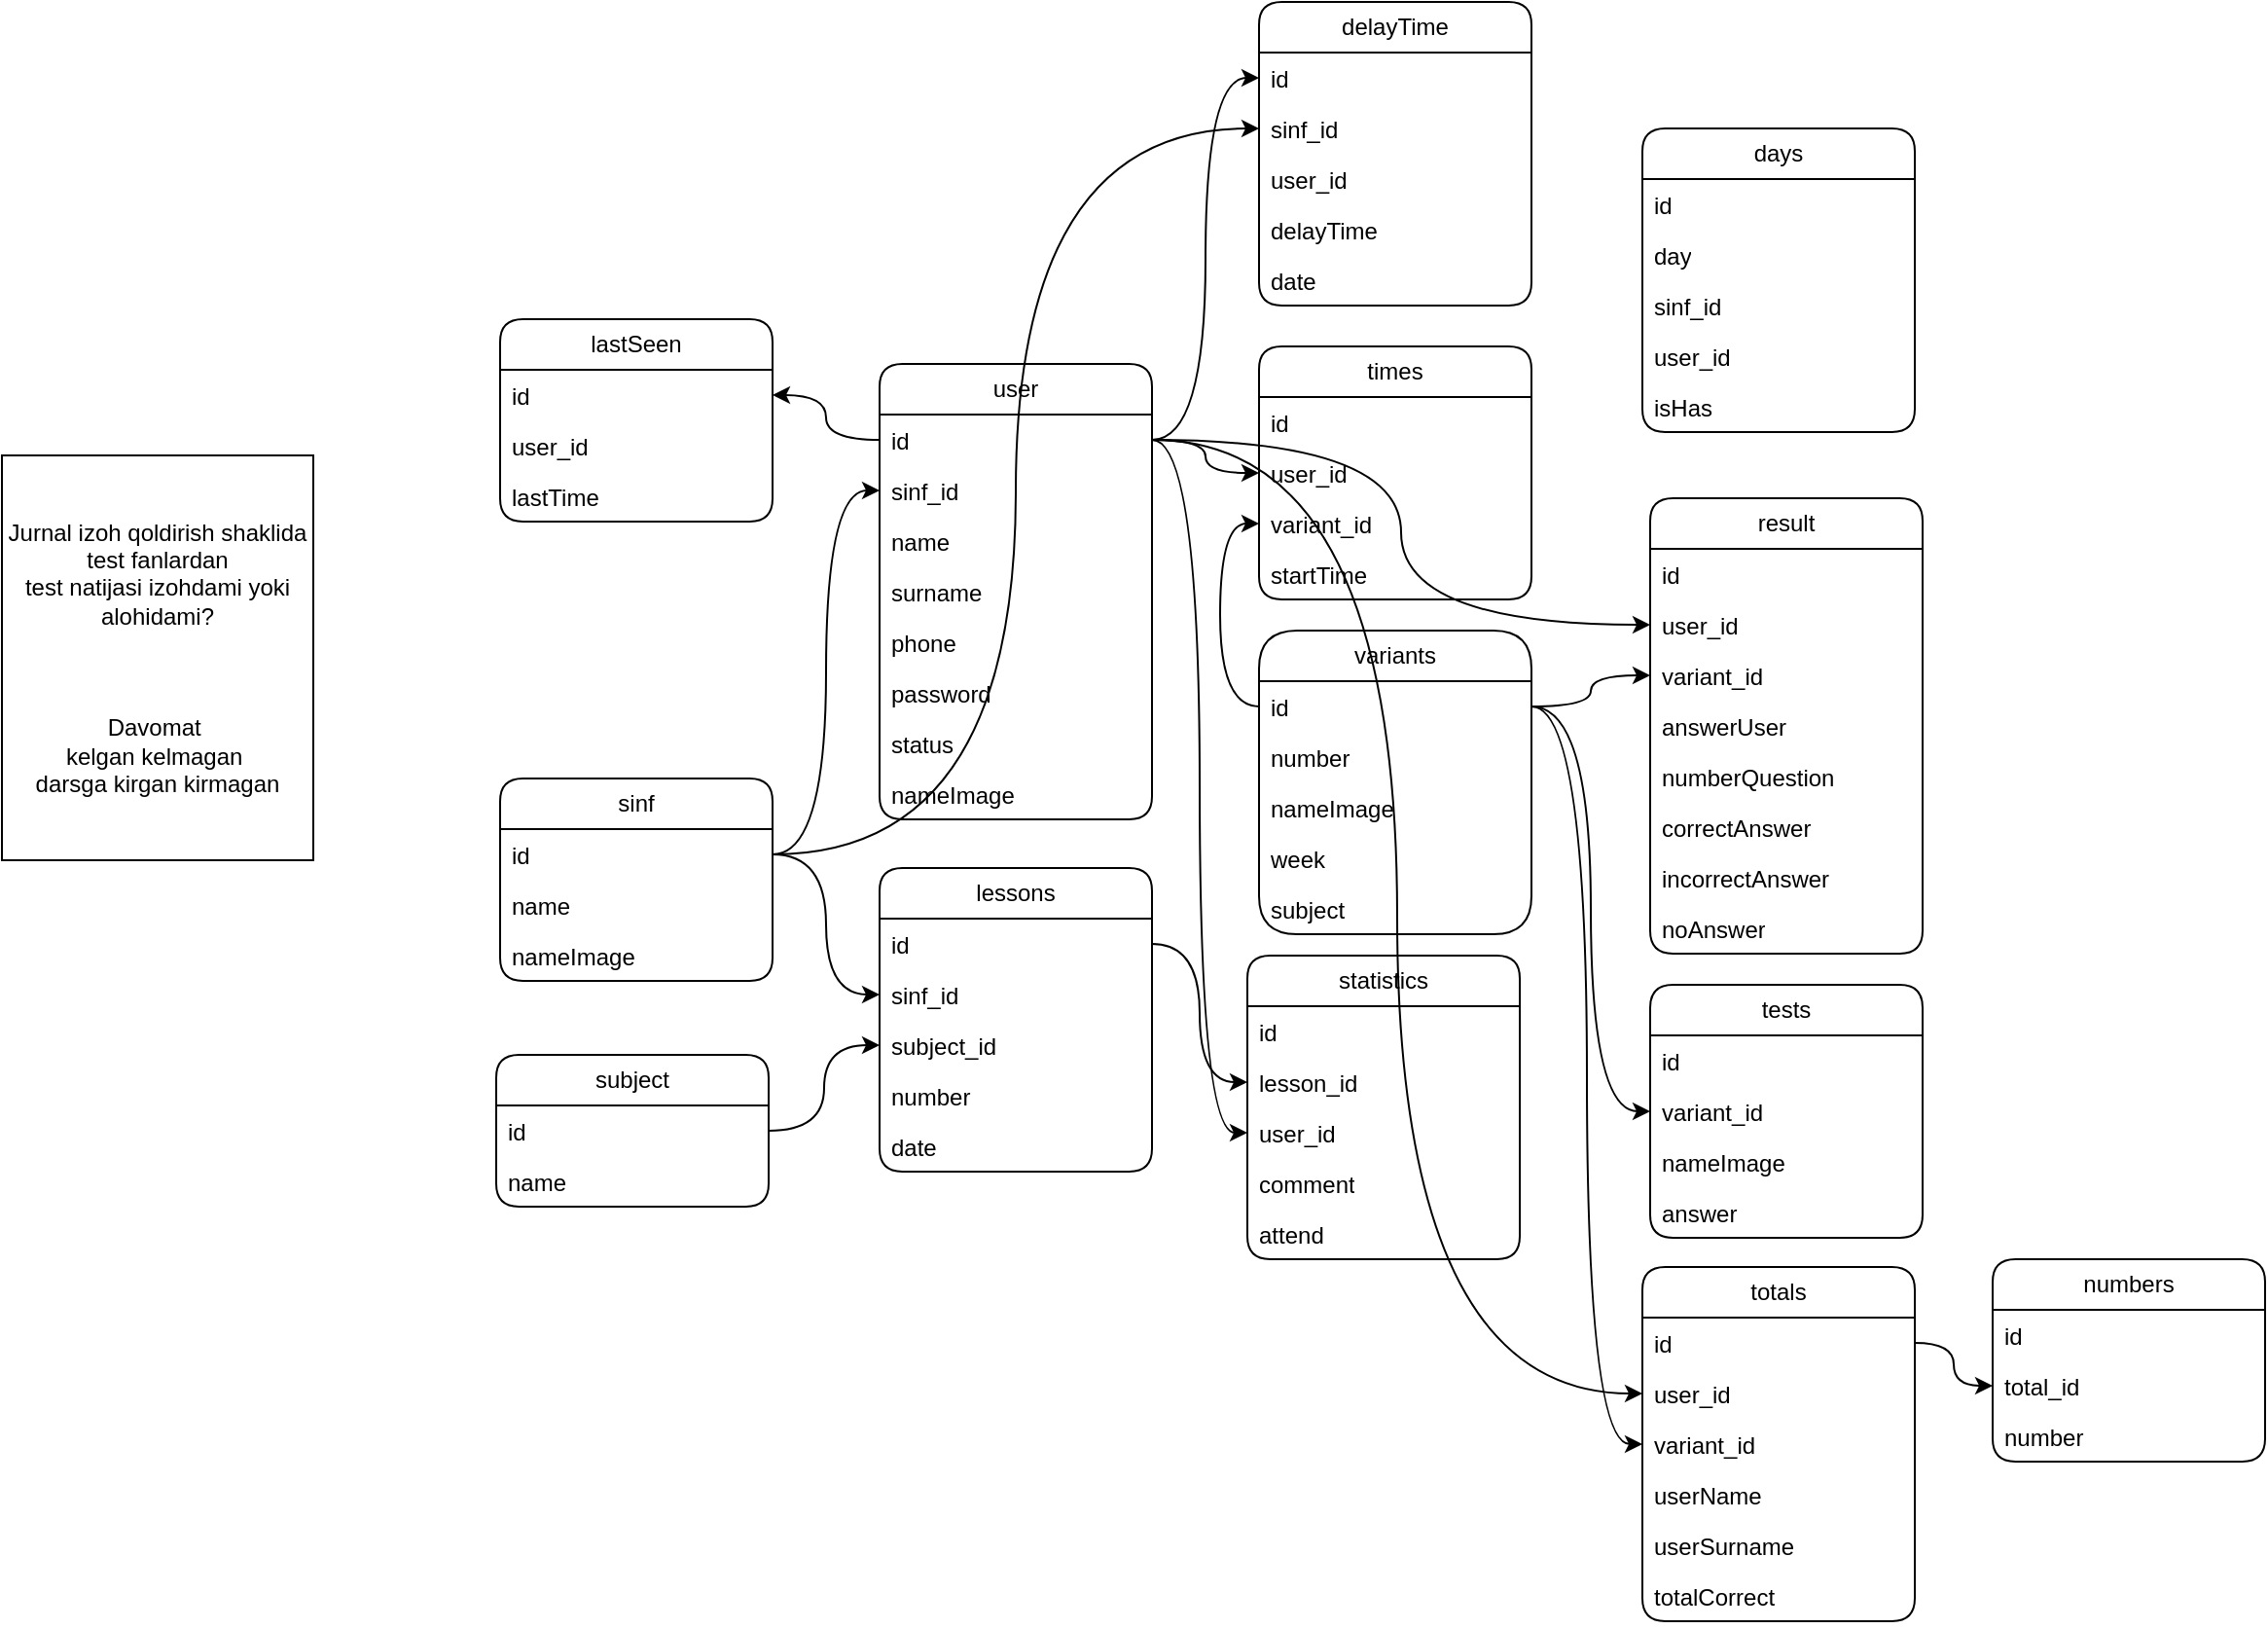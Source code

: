 <mxfile version="22.1.11" type="github">
  <diagram name="Page-1" id="UsAYCT-MOmfcocP8UOKd">
    <mxGraphModel dx="2526" dy="-343" grid="0" gridSize="10" guides="1" tooltips="1" connect="1" arrows="1" fold="1" page="0" pageScale="1" pageWidth="827" pageHeight="1169" math="0" shadow="0">
      <root>
        <mxCell id="0" />
        <mxCell id="1" parent="0" />
        <mxCell id="Yao_jXpXjMWIqEVGHdek-2" value="user" style="swimlane;fontStyle=0;childLayout=stackLayout;horizontal=1;startSize=26;fillColor=none;horizontalStack=0;resizeParent=1;resizeParentMax=0;resizeLast=0;collapsible=1;marginBottom=0;whiteSpace=wrap;html=1;rounded=1;" parent="1" vertex="1">
          <mxGeometry x="-1091" y="1267" width="140" height="234" as="geometry">
            <mxRectangle x="-1091" y="1267" width="58" height="26" as="alternateBounds" />
          </mxGeometry>
        </mxCell>
        <mxCell id="Yao_jXpXjMWIqEVGHdek-3" value="id" style="text;strokeColor=none;fillColor=none;align=left;verticalAlign=top;spacingLeft=4;spacingRight=4;overflow=hidden;rotatable=0;points=[[0,0.5],[1,0.5]];portConstraint=eastwest;whiteSpace=wrap;html=1;" parent="Yao_jXpXjMWIqEVGHdek-2" vertex="1">
          <mxGeometry y="26" width="140" height="26" as="geometry" />
        </mxCell>
        <mxCell id="zLBTp8niFQGNblQEWYJQ-43" value="sinf_id" style="text;strokeColor=none;fillColor=none;align=left;verticalAlign=top;spacingLeft=4;spacingRight=4;overflow=hidden;rotatable=0;points=[[0,0.5],[1,0.5]];portConstraint=eastwest;whiteSpace=wrap;html=1;" parent="Yao_jXpXjMWIqEVGHdek-2" vertex="1">
          <mxGeometry y="52" width="140" height="26" as="geometry" />
        </mxCell>
        <mxCell id="Yao_jXpXjMWIqEVGHdek-5" value="name" style="text;strokeColor=none;fillColor=none;align=left;verticalAlign=top;spacingLeft=4;spacingRight=4;overflow=hidden;rotatable=0;points=[[0,0.5],[1,0.5]];portConstraint=eastwest;whiteSpace=wrap;html=1;" parent="Yao_jXpXjMWIqEVGHdek-2" vertex="1">
          <mxGeometry y="78" width="140" height="26" as="geometry" />
        </mxCell>
        <mxCell id="zLBTp8niFQGNblQEWYJQ-29" value="surname" style="text;strokeColor=none;fillColor=none;align=left;verticalAlign=top;spacingLeft=4;spacingRight=4;overflow=hidden;rotatable=0;points=[[0,0.5],[1,0.5]];portConstraint=eastwest;whiteSpace=wrap;html=1;" parent="Yao_jXpXjMWIqEVGHdek-2" vertex="1">
          <mxGeometry y="104" width="140" height="26" as="geometry" />
        </mxCell>
        <mxCell id="zLBTp8niFQGNblQEWYJQ-31" value="phone" style="text;strokeColor=none;fillColor=none;align=left;verticalAlign=top;spacingLeft=4;spacingRight=4;overflow=hidden;rotatable=0;points=[[0,0.5],[1,0.5]];portConstraint=eastwest;whiteSpace=wrap;html=1;" parent="Yao_jXpXjMWIqEVGHdek-2" vertex="1">
          <mxGeometry y="130" width="140" height="26" as="geometry" />
        </mxCell>
        <mxCell id="NcYQBN2HgEUL6CFSWeay-1" value="password" style="text;strokeColor=none;fillColor=none;align=left;verticalAlign=top;spacingLeft=4;spacingRight=4;overflow=hidden;rotatable=0;points=[[0,0.5],[1,0.5]];portConstraint=eastwest;whiteSpace=wrap;html=1;" parent="Yao_jXpXjMWIqEVGHdek-2" vertex="1">
          <mxGeometry y="156" width="140" height="26" as="geometry" />
        </mxCell>
        <mxCell id="NcYQBN2HgEUL6CFSWeay-2" value="status" style="text;strokeColor=none;fillColor=none;align=left;verticalAlign=top;spacingLeft=4;spacingRight=4;overflow=hidden;rotatable=0;points=[[0,0.5],[1,0.5]];portConstraint=eastwest;whiteSpace=wrap;html=1;" parent="Yao_jXpXjMWIqEVGHdek-2" vertex="1">
          <mxGeometry y="182" width="140" height="26" as="geometry" />
        </mxCell>
        <mxCell id="Ha_1u07gIxHpV-N7kX9X-1" value="nameImage" style="text;strokeColor=none;fillColor=none;align=left;verticalAlign=top;spacingLeft=4;spacingRight=4;overflow=hidden;rotatable=0;points=[[0,0.5],[1,0.5]];portConstraint=eastwest;whiteSpace=wrap;html=1;" parent="Yao_jXpXjMWIqEVGHdek-2" vertex="1">
          <mxGeometry y="208" width="140" height="26" as="geometry" />
        </mxCell>
        <mxCell id="zLBTp8niFQGNblQEWYJQ-1" value="Jurnal izoh qoldirish shaklida&lt;br&gt;test fanlardan&lt;br&gt;test natijasi izohdami yoki alohidami?&lt;br&gt;&lt;br&gt;&lt;br&gt;&lt;br&gt;Davomat&amp;nbsp;&lt;br&gt;kelgan kelmagan&amp;nbsp;&lt;br&gt;darsga kirgan kirmagan" style="rounded=0;whiteSpace=wrap;html=1;" parent="1" vertex="1">
          <mxGeometry x="-1542" y="1314" width="160" height="208" as="geometry" />
        </mxCell>
        <mxCell id="zLBTp8niFQGNblQEWYJQ-2" value="statistics" style="swimlane;fontStyle=0;childLayout=stackLayout;horizontal=1;startSize=26;fillColor=none;horizontalStack=0;resizeParent=1;resizeParentMax=0;resizeLast=0;collapsible=1;marginBottom=0;whiteSpace=wrap;html=1;rounded=1;shadow=0;glass=0;" parent="1" vertex="1">
          <mxGeometry x="-902" y="1571" width="140" height="156" as="geometry" />
        </mxCell>
        <mxCell id="zLBTp8niFQGNblQEWYJQ-3" value="id" style="text;strokeColor=none;fillColor=none;align=left;verticalAlign=top;spacingLeft=4;spacingRight=4;overflow=hidden;rotatable=0;points=[[0,0.5],[1,0.5]];portConstraint=eastwest;whiteSpace=wrap;html=1;" parent="zLBTp8niFQGNblQEWYJQ-2" vertex="1">
          <mxGeometry y="26" width="140" height="26" as="geometry" />
        </mxCell>
        <mxCell id="zLBTp8niFQGNblQEWYJQ-4" value="lesson_id" style="text;strokeColor=none;fillColor=none;align=left;verticalAlign=top;spacingLeft=4;spacingRight=4;overflow=hidden;rotatable=0;points=[[0,0.5],[1,0.5]];portConstraint=eastwest;whiteSpace=wrap;html=1;" parent="zLBTp8niFQGNblQEWYJQ-2" vertex="1">
          <mxGeometry y="52" width="140" height="26" as="geometry" />
        </mxCell>
        <mxCell id="7G6V3m1JOVrGzBEKPZlb-1" value="user_id" style="text;strokeColor=none;fillColor=none;align=left;verticalAlign=top;spacingLeft=4;spacingRight=4;overflow=hidden;rotatable=0;points=[[0,0.5],[1,0.5]];portConstraint=eastwest;whiteSpace=wrap;html=1;" parent="zLBTp8niFQGNblQEWYJQ-2" vertex="1">
          <mxGeometry y="78" width="140" height="26" as="geometry" />
        </mxCell>
        <mxCell id="zLBTp8niFQGNblQEWYJQ-8" value="comment" style="text;strokeColor=none;fillColor=none;align=left;verticalAlign=top;spacingLeft=4;spacingRight=4;overflow=hidden;rotatable=0;points=[[0,0.5],[1,0.5]];portConstraint=eastwest;whiteSpace=wrap;html=1;" parent="zLBTp8niFQGNblQEWYJQ-2" vertex="1">
          <mxGeometry y="104" width="140" height="26" as="geometry" />
        </mxCell>
        <mxCell id="xhSBhZV3yRX9nfZ-LPBs-51" value="attend" style="text;strokeColor=none;fillColor=none;align=left;verticalAlign=top;spacingLeft=4;spacingRight=4;overflow=hidden;rotatable=0;points=[[0,0.5],[1,0.5]];portConstraint=eastwest;whiteSpace=wrap;html=1;" vertex="1" parent="zLBTp8niFQGNblQEWYJQ-2">
          <mxGeometry y="130" width="140" height="26" as="geometry" />
        </mxCell>
        <mxCell id="zLBTp8niFQGNblQEWYJQ-9" value="subject" style="swimlane;fontStyle=0;childLayout=stackLayout;horizontal=1;startSize=26;fillColor=none;horizontalStack=0;resizeParent=1;resizeParentMax=0;resizeLast=0;collapsible=1;marginBottom=0;whiteSpace=wrap;html=1;rounded=1;" parent="1" vertex="1">
          <mxGeometry x="-1288" y="1622" width="140" height="78" as="geometry" />
        </mxCell>
        <mxCell id="zLBTp8niFQGNblQEWYJQ-10" value="id" style="text;strokeColor=none;fillColor=none;align=left;verticalAlign=top;spacingLeft=4;spacingRight=4;overflow=hidden;rotatable=0;points=[[0,0.5],[1,0.5]];portConstraint=eastwest;whiteSpace=wrap;html=1;" parent="zLBTp8niFQGNblQEWYJQ-9" vertex="1">
          <mxGeometry y="26" width="140" height="26" as="geometry" />
        </mxCell>
        <mxCell id="zLBTp8niFQGNblQEWYJQ-11" value="name" style="text;strokeColor=none;fillColor=none;align=left;verticalAlign=top;spacingLeft=4;spacingRight=4;overflow=hidden;rotatable=0;points=[[0,0.5],[1,0.5]];portConstraint=eastwest;whiteSpace=wrap;html=1;" parent="zLBTp8niFQGNblQEWYJQ-9" vertex="1">
          <mxGeometry y="52" width="140" height="26" as="geometry" />
        </mxCell>
        <mxCell id="zLBTp8niFQGNblQEWYJQ-38" value="sinf" style="swimlane;fontStyle=0;childLayout=stackLayout;horizontal=1;startSize=26;fillColor=none;horizontalStack=0;resizeParent=1;resizeParentMax=0;resizeLast=0;collapsible=1;marginBottom=0;whiteSpace=wrap;html=1;rounded=1;" parent="1" vertex="1">
          <mxGeometry x="-1286" y="1480" width="140" height="104" as="geometry" />
        </mxCell>
        <mxCell id="zLBTp8niFQGNblQEWYJQ-39" value="id" style="text;strokeColor=none;fillColor=none;align=left;verticalAlign=top;spacingLeft=4;spacingRight=4;overflow=hidden;rotatable=0;points=[[0,0.5],[1,0.5]];portConstraint=eastwest;whiteSpace=wrap;html=1;" parent="zLBTp8niFQGNblQEWYJQ-38" vertex="1">
          <mxGeometry y="26" width="140" height="26" as="geometry" />
        </mxCell>
        <mxCell id="zLBTp8niFQGNblQEWYJQ-40" value="name" style="text;strokeColor=none;fillColor=none;align=left;verticalAlign=top;spacingLeft=4;spacingRight=4;overflow=hidden;rotatable=0;points=[[0,0.5],[1,0.5]];portConstraint=eastwest;whiteSpace=wrap;html=1;" parent="zLBTp8niFQGNblQEWYJQ-38" vertex="1">
          <mxGeometry y="52" width="140" height="26" as="geometry" />
        </mxCell>
        <mxCell id="HEUm3z9_kDtrnfIacsyk-1" value="nameImage" style="text;strokeColor=none;fillColor=none;align=left;verticalAlign=top;spacingLeft=4;spacingRight=4;overflow=hidden;rotatable=0;points=[[0,0.5],[1,0.5]];portConstraint=eastwest;whiteSpace=wrap;html=1;" parent="zLBTp8niFQGNblQEWYJQ-38" vertex="1">
          <mxGeometry y="78" width="140" height="26" as="geometry" />
        </mxCell>
        <mxCell id="zLBTp8niFQGNblQEWYJQ-44" style="edgeStyle=orthogonalEdgeStyle;rounded=0;orthogonalLoop=1;jettySize=auto;html=1;entryX=0;entryY=0.5;entryDx=0;entryDy=0;curved=1;" parent="1" source="zLBTp8niFQGNblQEWYJQ-39" target="zLBTp8niFQGNblQEWYJQ-43" edge="1">
          <mxGeometry relative="1" as="geometry" />
        </mxCell>
        <mxCell id="7G6V3m1JOVrGzBEKPZlb-3" style="edgeStyle=orthogonalEdgeStyle;rounded=0;orthogonalLoop=1;jettySize=auto;html=1;entryX=0;entryY=0.5;entryDx=0;entryDy=0;curved=1;" parent="1" source="zLBTp8niFQGNblQEWYJQ-10" target="7G6V3m1JOVrGzBEKPZlb-10" edge="1">
          <mxGeometry relative="1" as="geometry" />
        </mxCell>
        <mxCell id="7G6V3m1JOVrGzBEKPZlb-4" style="edgeStyle=orthogonalEdgeStyle;rounded=0;orthogonalLoop=1;jettySize=auto;html=1;entryX=0;entryY=0.5;entryDx=0;entryDy=0;curved=1;" parent="1" source="Yao_jXpXjMWIqEVGHdek-3" target="7G6V3m1JOVrGzBEKPZlb-1" edge="1">
          <mxGeometry relative="1" as="geometry" />
        </mxCell>
        <mxCell id="7G6V3m1JOVrGzBEKPZlb-6" style="edgeStyle=orthogonalEdgeStyle;rounded=0;orthogonalLoop=1;jettySize=auto;html=1;entryX=0;entryY=0.5;entryDx=0;entryDy=0;curved=1;" parent="1" source="zLBTp8niFQGNblQEWYJQ-39" target="7G6V3m1JOVrGzBEKPZlb-9" edge="1">
          <mxGeometry relative="1" as="geometry" />
        </mxCell>
        <mxCell id="7G6V3m1JOVrGzBEKPZlb-7" value="lessons" style="swimlane;fontStyle=0;childLayout=stackLayout;horizontal=1;startSize=26;fillColor=none;horizontalStack=0;resizeParent=1;resizeParentMax=0;resizeLast=0;collapsible=1;marginBottom=0;whiteSpace=wrap;html=1;rounded=1;" parent="1" vertex="1">
          <mxGeometry x="-1091" y="1526" width="140" height="156" as="geometry" />
        </mxCell>
        <mxCell id="7G6V3m1JOVrGzBEKPZlb-8" value="id" style="text;strokeColor=none;fillColor=none;align=left;verticalAlign=top;spacingLeft=4;spacingRight=4;overflow=hidden;rotatable=0;points=[[0,0.5],[1,0.5]];portConstraint=eastwest;whiteSpace=wrap;html=1;" parent="7G6V3m1JOVrGzBEKPZlb-7" vertex="1">
          <mxGeometry y="26" width="140" height="26" as="geometry" />
        </mxCell>
        <mxCell id="7G6V3m1JOVrGzBEKPZlb-9" value="sinf_id" style="text;strokeColor=none;fillColor=none;align=left;verticalAlign=top;spacingLeft=4;spacingRight=4;overflow=hidden;rotatable=0;points=[[0,0.5],[1,0.5]];portConstraint=eastwest;whiteSpace=wrap;html=1;" parent="7G6V3m1JOVrGzBEKPZlb-7" vertex="1">
          <mxGeometry y="52" width="140" height="26" as="geometry" />
        </mxCell>
        <mxCell id="7G6V3m1JOVrGzBEKPZlb-10" value="subject_id" style="text;strokeColor=none;fillColor=none;align=left;verticalAlign=top;spacingLeft=4;spacingRight=4;overflow=hidden;rotatable=0;points=[[0,0.5],[1,0.5]];portConstraint=eastwest;whiteSpace=wrap;html=1;" parent="7G6V3m1JOVrGzBEKPZlb-7" vertex="1">
          <mxGeometry y="78" width="140" height="26" as="geometry" />
        </mxCell>
        <mxCell id="7G6V3m1JOVrGzBEKPZlb-11" value="number" style="text;strokeColor=none;fillColor=none;align=left;verticalAlign=top;spacingLeft=4;spacingRight=4;overflow=hidden;rotatable=0;points=[[0,0.5],[1,0.5]];portConstraint=eastwest;whiteSpace=wrap;html=1;" parent="7G6V3m1JOVrGzBEKPZlb-7" vertex="1">
          <mxGeometry y="104" width="140" height="26" as="geometry" />
        </mxCell>
        <mxCell id="7G6V3m1JOVrGzBEKPZlb-14" value="date" style="text;strokeColor=none;fillColor=none;align=left;verticalAlign=top;spacingLeft=4;spacingRight=4;overflow=hidden;rotatable=0;points=[[0,0.5],[1,0.5]];portConstraint=eastwest;whiteSpace=wrap;html=1;" parent="7G6V3m1JOVrGzBEKPZlb-7" vertex="1">
          <mxGeometry y="130" width="140" height="26" as="geometry" />
        </mxCell>
        <mxCell id="7G6V3m1JOVrGzBEKPZlb-13" style="edgeStyle=orthogonalEdgeStyle;rounded=0;orthogonalLoop=1;jettySize=auto;html=1;entryX=0;entryY=0.5;entryDx=0;entryDy=0;curved=1;" parent="1" source="7G6V3m1JOVrGzBEKPZlb-8" target="zLBTp8niFQGNblQEWYJQ-4" edge="1">
          <mxGeometry relative="1" as="geometry" />
        </mxCell>
        <mxCell id="YhNRrKK9jWXu0njtL1mA-1" value="delayTime" style="swimlane;fontStyle=0;childLayout=stackLayout;horizontal=1;startSize=26;fillColor=none;horizontalStack=0;resizeParent=1;resizeParentMax=0;resizeLast=0;collapsible=1;marginBottom=0;whiteSpace=wrap;html=1;rounded=1;" parent="1" vertex="1">
          <mxGeometry x="-896" y="1081" width="140" height="156" as="geometry" />
        </mxCell>
        <mxCell id="YhNRrKK9jWXu0njtL1mA-2" value="id" style="text;strokeColor=none;fillColor=none;align=left;verticalAlign=top;spacingLeft=4;spacingRight=4;overflow=hidden;rotatable=0;points=[[0,0.5],[1,0.5]];portConstraint=eastwest;whiteSpace=wrap;html=1;" parent="YhNRrKK9jWXu0njtL1mA-1" vertex="1">
          <mxGeometry y="26" width="140" height="26" as="geometry" />
        </mxCell>
        <mxCell id="YhNRrKK9jWXu0njtL1mA-10" value="sinf_id" style="text;strokeColor=none;fillColor=none;align=left;verticalAlign=top;spacingLeft=4;spacingRight=4;overflow=hidden;rotatable=0;points=[[0,0.5],[1,0.5]];portConstraint=eastwest;whiteSpace=wrap;html=1;" parent="YhNRrKK9jWXu0njtL1mA-1" vertex="1">
          <mxGeometry y="52" width="140" height="26" as="geometry" />
        </mxCell>
        <mxCell id="YhNRrKK9jWXu0njtL1mA-7" value="user_id" style="text;strokeColor=none;fillColor=none;align=left;verticalAlign=top;spacingLeft=4;spacingRight=4;overflow=hidden;rotatable=0;points=[[0,0.5],[1,0.5]];portConstraint=eastwest;whiteSpace=wrap;html=1;" parent="YhNRrKK9jWXu0njtL1mA-1" vertex="1">
          <mxGeometry y="78" width="140" height="26" as="geometry" />
        </mxCell>
        <mxCell id="YhNRrKK9jWXu0njtL1mA-4" value="delayTime" style="text;strokeColor=none;fillColor=none;align=left;verticalAlign=top;spacingLeft=4;spacingRight=4;overflow=hidden;rotatable=0;points=[[0,0.5],[1,0.5]];portConstraint=eastwest;whiteSpace=wrap;html=1;" parent="YhNRrKK9jWXu0njtL1mA-1" vertex="1">
          <mxGeometry y="104" width="140" height="26" as="geometry" />
        </mxCell>
        <mxCell id="YhNRrKK9jWXu0njtL1mA-14" value="date" style="text;strokeColor=none;fillColor=none;align=left;verticalAlign=top;spacingLeft=4;spacingRight=4;overflow=hidden;rotatable=0;points=[[0,0.5],[1,0.5]];portConstraint=eastwest;whiteSpace=wrap;html=1;" parent="YhNRrKK9jWXu0njtL1mA-1" vertex="1">
          <mxGeometry y="130" width="140" height="26" as="geometry" />
        </mxCell>
        <mxCell id="YhNRrKK9jWXu0njtL1mA-8" style="edgeStyle=orthogonalEdgeStyle;rounded=0;orthogonalLoop=1;jettySize=auto;html=1;entryX=0;entryY=0.5;entryDx=0;entryDy=0;curved=1;" parent="1" source="Yao_jXpXjMWIqEVGHdek-3" target="YhNRrKK9jWXu0njtL1mA-2" edge="1">
          <mxGeometry relative="1" as="geometry" />
        </mxCell>
        <mxCell id="YhNRrKK9jWXu0njtL1mA-11" style="edgeStyle=orthogonalEdgeStyle;rounded=0;orthogonalLoop=1;jettySize=auto;html=1;entryX=0;entryY=0.5;entryDx=0;entryDy=0;curved=1;" parent="1" source="zLBTp8niFQGNblQEWYJQ-39" target="YhNRrKK9jWXu0njtL1mA-10" edge="1">
          <mxGeometry relative="1" as="geometry">
            <mxPoint x="-888" y="1329" as="targetPoint" />
          </mxGeometry>
        </mxCell>
        <mxCell id="r3lr5OBDEuiH7Eb5zWg7-1" value="days" style="swimlane;fontStyle=0;childLayout=stackLayout;horizontal=1;startSize=26;fillColor=none;horizontalStack=0;resizeParent=1;resizeParentMax=0;resizeLast=0;collapsible=1;marginBottom=0;whiteSpace=wrap;html=1;rounded=1;shadow=0;glass=0;" parent="1" vertex="1">
          <mxGeometry x="-699" y="1146" width="140" height="156" as="geometry" />
        </mxCell>
        <mxCell id="r3lr5OBDEuiH7Eb5zWg7-2" value="id" style="text;strokeColor=none;fillColor=none;align=left;verticalAlign=top;spacingLeft=4;spacingRight=4;overflow=hidden;rotatable=0;points=[[0,0.5],[1,0.5]];portConstraint=eastwest;whiteSpace=wrap;html=1;" parent="r3lr5OBDEuiH7Eb5zWg7-1" vertex="1">
          <mxGeometry y="26" width="140" height="26" as="geometry" />
        </mxCell>
        <mxCell id="r3lr5OBDEuiH7Eb5zWg7-3" value="day" style="text;strokeColor=none;fillColor=none;align=left;verticalAlign=top;spacingLeft=4;spacingRight=4;overflow=hidden;rotatable=0;points=[[0,0.5],[1,0.5]];portConstraint=eastwest;whiteSpace=wrap;html=1;" parent="r3lr5OBDEuiH7Eb5zWg7-1" vertex="1">
          <mxGeometry y="52" width="140" height="26" as="geometry" />
        </mxCell>
        <mxCell id="r3lr5OBDEuiH7Eb5zWg7-6" value="sinf_id" style="text;strokeColor=none;fillColor=none;align=left;verticalAlign=top;spacingLeft=4;spacingRight=4;overflow=hidden;rotatable=0;points=[[0,0.5],[1,0.5]];portConstraint=eastwest;whiteSpace=wrap;html=1;" parent="r3lr5OBDEuiH7Eb5zWg7-1" vertex="1">
          <mxGeometry y="78" width="140" height="26" as="geometry" />
        </mxCell>
        <mxCell id="r3lr5OBDEuiH7Eb5zWg7-7" value="user_id" style="text;strokeColor=none;fillColor=none;align=left;verticalAlign=top;spacingLeft=4;spacingRight=4;overflow=hidden;rotatable=0;points=[[0,0.5],[1,0.5]];portConstraint=eastwest;whiteSpace=wrap;html=1;" parent="r3lr5OBDEuiH7Eb5zWg7-1" vertex="1">
          <mxGeometry y="104" width="140" height="26" as="geometry" />
        </mxCell>
        <mxCell id="r3lr5OBDEuiH7Eb5zWg7-5" value="isHas" style="text;strokeColor=none;fillColor=none;align=left;verticalAlign=top;spacingLeft=4;spacingRight=4;overflow=hidden;rotatable=0;points=[[0,0.5],[1,0.5]];portConstraint=eastwest;whiteSpace=wrap;html=1;" parent="r3lr5OBDEuiH7Eb5zWg7-1" vertex="1">
          <mxGeometry y="130" width="140" height="26" as="geometry" />
        </mxCell>
        <mxCell id="Z_8VA7ogOeuPnYbkI5JP-1" value="lastSeen" style="swimlane;fontStyle=0;childLayout=stackLayout;horizontal=1;startSize=26;fillColor=none;horizontalStack=0;resizeParent=1;resizeParentMax=0;resizeLast=0;collapsible=1;marginBottom=0;whiteSpace=wrap;html=1;rounded=1;" parent="1" vertex="1">
          <mxGeometry x="-1286" y="1244" width="140" height="104" as="geometry" />
        </mxCell>
        <mxCell id="Z_8VA7ogOeuPnYbkI5JP-2" value="id" style="text;strokeColor=none;fillColor=none;align=left;verticalAlign=top;spacingLeft=4;spacingRight=4;overflow=hidden;rotatable=0;points=[[0,0.5],[1,0.5]];portConstraint=eastwest;whiteSpace=wrap;html=1;" parent="Z_8VA7ogOeuPnYbkI5JP-1" vertex="1">
          <mxGeometry y="26" width="140" height="26" as="geometry" />
        </mxCell>
        <mxCell id="Z_8VA7ogOeuPnYbkI5JP-3" value="user_id" style="text;strokeColor=none;fillColor=none;align=left;verticalAlign=top;spacingLeft=4;spacingRight=4;overflow=hidden;rotatable=0;points=[[0,0.5],[1,0.5]];portConstraint=eastwest;whiteSpace=wrap;html=1;" parent="Z_8VA7ogOeuPnYbkI5JP-1" vertex="1">
          <mxGeometry y="52" width="140" height="26" as="geometry" />
        </mxCell>
        <mxCell id="Z_8VA7ogOeuPnYbkI5JP-4" value="lastTime" style="text;strokeColor=none;fillColor=none;align=left;verticalAlign=top;spacingLeft=4;spacingRight=4;overflow=hidden;rotatable=0;points=[[0,0.5],[1,0.5]];portConstraint=eastwest;whiteSpace=wrap;html=1;" parent="Z_8VA7ogOeuPnYbkI5JP-1" vertex="1">
          <mxGeometry y="78" width="140" height="26" as="geometry" />
        </mxCell>
        <mxCell id="Z_8VA7ogOeuPnYbkI5JP-5" style="edgeStyle=orthogonalEdgeStyle;rounded=0;orthogonalLoop=1;jettySize=auto;html=1;entryX=1;entryY=0.5;entryDx=0;entryDy=0;curved=1;" parent="1" source="Yao_jXpXjMWIqEVGHdek-3" target="Z_8VA7ogOeuPnYbkI5JP-2" edge="1">
          <mxGeometry relative="1" as="geometry" />
        </mxCell>
        <mxCell id="xhSBhZV3yRX9nfZ-LPBs-1" value="variants" style="swimlane;fontStyle=0;childLayout=stackLayout;horizontal=1;startSize=26;fillColor=none;horizontalStack=0;resizeParent=1;resizeParentMax=0;resizeLast=0;collapsible=1;marginBottom=0;whiteSpace=wrap;html=1;rounded=1;shadow=0;glass=0;arcSize=25;" vertex="1" parent="1">
          <mxGeometry x="-896" y="1404" width="140" height="156" as="geometry">
            <mxRectangle x="-896" y="1404" width="77" height="26" as="alternateBounds" />
          </mxGeometry>
        </mxCell>
        <mxCell id="xhSBhZV3yRX9nfZ-LPBs-2" value="id" style="text;strokeColor=none;fillColor=none;align=left;verticalAlign=top;spacingLeft=4;spacingRight=4;overflow=hidden;rotatable=0;points=[[0,0.5],[1,0.5]];portConstraint=eastwest;whiteSpace=wrap;html=1;" vertex="1" parent="xhSBhZV3yRX9nfZ-LPBs-1">
          <mxGeometry y="26" width="140" height="26" as="geometry" />
        </mxCell>
        <mxCell id="xhSBhZV3yRX9nfZ-LPBs-3" value="number" style="text;strokeColor=none;fillColor=none;align=left;verticalAlign=top;spacingLeft=4;spacingRight=4;overflow=hidden;rotatable=0;points=[[0,0.5],[1,0.5]];portConstraint=eastwest;whiteSpace=wrap;html=1;" vertex="1" parent="xhSBhZV3yRX9nfZ-LPBs-1">
          <mxGeometry y="52" width="140" height="26" as="geometry" />
        </mxCell>
        <mxCell id="xhSBhZV3yRX9nfZ-LPBs-4" value="nameImage" style="text;strokeColor=none;fillColor=none;align=left;verticalAlign=top;spacingLeft=4;spacingRight=4;overflow=hidden;rotatable=0;points=[[0,0.5],[1,0.5]];portConstraint=eastwest;whiteSpace=wrap;html=1;" vertex="1" parent="xhSBhZV3yRX9nfZ-LPBs-1">
          <mxGeometry y="78" width="140" height="26" as="geometry" />
        </mxCell>
        <mxCell id="xhSBhZV3yRX9nfZ-LPBs-52" value="week" style="text;strokeColor=none;fillColor=none;align=left;verticalAlign=top;spacingLeft=4;spacingRight=4;overflow=hidden;rotatable=0;points=[[0,0.5],[1,0.5]];portConstraint=eastwest;whiteSpace=wrap;html=1;" vertex="1" parent="xhSBhZV3yRX9nfZ-LPBs-1">
          <mxGeometry y="104" width="140" height="26" as="geometry" />
        </mxCell>
        <mxCell id="xhSBhZV3yRX9nfZ-LPBs-53" value="subject" style="text;strokeColor=none;fillColor=none;align=left;verticalAlign=top;spacingLeft=4;spacingRight=4;overflow=hidden;rotatable=0;points=[[0,0.5],[1,0.5]];portConstraint=eastwest;whiteSpace=wrap;html=1;" vertex="1" parent="xhSBhZV3yRX9nfZ-LPBs-1">
          <mxGeometry y="130" width="140" height="26" as="geometry" />
        </mxCell>
        <mxCell id="xhSBhZV3yRX9nfZ-LPBs-7" value="times" style="swimlane;fontStyle=0;childLayout=stackLayout;horizontal=1;startSize=26;fillColor=none;horizontalStack=0;resizeParent=1;resizeParentMax=0;resizeLast=0;collapsible=1;marginBottom=0;whiteSpace=wrap;html=1;rounded=1;shadow=0;glass=0;" vertex="1" parent="1">
          <mxGeometry x="-896" y="1258" width="140" height="130" as="geometry" />
        </mxCell>
        <mxCell id="xhSBhZV3yRX9nfZ-LPBs-8" value="id" style="text;strokeColor=none;fillColor=none;align=left;verticalAlign=top;spacingLeft=4;spacingRight=4;overflow=hidden;rotatable=0;points=[[0,0.5],[1,0.5]];portConstraint=eastwest;whiteSpace=wrap;html=1;" vertex="1" parent="xhSBhZV3yRX9nfZ-LPBs-7">
          <mxGeometry y="26" width="140" height="26" as="geometry" />
        </mxCell>
        <mxCell id="xhSBhZV3yRX9nfZ-LPBs-9" value="user_id" style="text;strokeColor=none;fillColor=none;align=left;verticalAlign=top;spacingLeft=4;spacingRight=4;overflow=hidden;rotatable=0;points=[[0,0.5],[1,0.5]];portConstraint=eastwest;whiteSpace=wrap;html=1;" vertex="1" parent="xhSBhZV3yRX9nfZ-LPBs-7">
          <mxGeometry y="52" width="140" height="26" as="geometry" />
        </mxCell>
        <mxCell id="xhSBhZV3yRX9nfZ-LPBs-10" value="variant_id" style="text;strokeColor=none;fillColor=none;align=left;verticalAlign=top;spacingLeft=4;spacingRight=4;overflow=hidden;rotatable=0;points=[[0,0.5],[1,0.5]];portConstraint=eastwest;whiteSpace=wrap;html=1;" vertex="1" parent="xhSBhZV3yRX9nfZ-LPBs-7">
          <mxGeometry y="78" width="140" height="26" as="geometry" />
        </mxCell>
        <mxCell id="xhSBhZV3yRX9nfZ-LPBs-11" value="startTime&amp;nbsp;" style="text;strokeColor=none;fillColor=none;align=left;verticalAlign=top;spacingLeft=4;spacingRight=4;overflow=hidden;rotatable=0;points=[[0,0.5],[1,0.5]];portConstraint=eastwest;whiteSpace=wrap;html=1;" vertex="1" parent="xhSBhZV3yRX9nfZ-LPBs-7">
          <mxGeometry y="104" width="140" height="26" as="geometry" />
        </mxCell>
        <mxCell id="xhSBhZV3yRX9nfZ-LPBs-12" style="edgeStyle=orthogonalEdgeStyle;rounded=0;orthogonalLoop=1;jettySize=auto;html=1;curved=1;entryX=0;entryY=0.5;entryDx=0;entryDy=0;" edge="1" parent="1" source="Yao_jXpXjMWIqEVGHdek-3" target="xhSBhZV3yRX9nfZ-LPBs-9">
          <mxGeometry relative="1" as="geometry" />
        </mxCell>
        <mxCell id="xhSBhZV3yRX9nfZ-LPBs-16" style="edgeStyle=orthogonalEdgeStyle;rounded=0;orthogonalLoop=1;jettySize=auto;html=1;entryX=0;entryY=0.5;entryDx=0;entryDy=0;curved=1;" edge="1" parent="1" source="xhSBhZV3yRX9nfZ-LPBs-2" target="xhSBhZV3yRX9nfZ-LPBs-10">
          <mxGeometry relative="1" as="geometry" />
        </mxCell>
        <mxCell id="xhSBhZV3yRX9nfZ-LPBs-18" value="result" style="swimlane;fontStyle=0;childLayout=stackLayout;horizontal=1;startSize=26;fillColor=none;horizontalStack=0;resizeParent=1;resizeParentMax=0;resizeLast=0;collapsible=1;marginBottom=0;whiteSpace=wrap;html=1;rounded=1;shadow=0;glass=0;" vertex="1" parent="1">
          <mxGeometry x="-695" y="1336" width="140" height="234" as="geometry" />
        </mxCell>
        <mxCell id="xhSBhZV3yRX9nfZ-LPBs-19" value="id" style="text;strokeColor=none;fillColor=none;align=left;verticalAlign=top;spacingLeft=4;spacingRight=4;overflow=hidden;rotatable=0;points=[[0,0.5],[1,0.5]];portConstraint=eastwest;whiteSpace=wrap;html=1;" vertex="1" parent="xhSBhZV3yRX9nfZ-LPBs-18">
          <mxGeometry y="26" width="140" height="26" as="geometry" />
        </mxCell>
        <mxCell id="xhSBhZV3yRX9nfZ-LPBs-22" value="user_id" style="text;strokeColor=none;fillColor=none;align=left;verticalAlign=top;spacingLeft=4;spacingRight=4;overflow=hidden;rotatable=0;points=[[0,0.5],[1,0.5]];portConstraint=eastwest;whiteSpace=wrap;html=1;" vertex="1" parent="xhSBhZV3yRX9nfZ-LPBs-18">
          <mxGeometry y="52" width="140" height="26" as="geometry" />
        </mxCell>
        <mxCell id="xhSBhZV3yRX9nfZ-LPBs-20" value="variant_id" style="text;strokeColor=none;fillColor=none;align=left;verticalAlign=top;spacingLeft=4;spacingRight=4;overflow=hidden;rotatable=0;points=[[0,0.5],[1,0.5]];portConstraint=eastwest;whiteSpace=wrap;html=1;" vertex="1" parent="xhSBhZV3yRX9nfZ-LPBs-18">
          <mxGeometry y="78" width="140" height="26" as="geometry" />
        </mxCell>
        <mxCell id="xhSBhZV3yRX9nfZ-LPBs-21" value="answerUser" style="text;strokeColor=none;fillColor=none;align=left;verticalAlign=top;spacingLeft=4;spacingRight=4;overflow=hidden;rotatable=0;points=[[0,0.5],[1,0.5]];portConstraint=eastwest;whiteSpace=wrap;html=1;" vertex="1" parent="xhSBhZV3yRX9nfZ-LPBs-18">
          <mxGeometry y="104" width="140" height="26" as="geometry" />
        </mxCell>
        <mxCell id="xhSBhZV3yRX9nfZ-LPBs-23" value="numberQuestion" style="text;strokeColor=none;fillColor=none;align=left;verticalAlign=top;spacingLeft=4;spacingRight=4;overflow=hidden;rotatable=0;points=[[0,0.5],[1,0.5]];portConstraint=eastwest;whiteSpace=wrap;html=1;" vertex="1" parent="xhSBhZV3yRX9nfZ-LPBs-18">
          <mxGeometry y="130" width="140" height="26" as="geometry" />
        </mxCell>
        <mxCell id="xhSBhZV3yRX9nfZ-LPBs-24" value="correctAnswer" style="text;strokeColor=none;fillColor=none;align=left;verticalAlign=top;spacingLeft=4;spacingRight=4;overflow=hidden;rotatable=0;points=[[0,0.5],[1,0.5]];portConstraint=eastwest;whiteSpace=wrap;html=1;" vertex="1" parent="xhSBhZV3yRX9nfZ-LPBs-18">
          <mxGeometry y="156" width="140" height="26" as="geometry" />
        </mxCell>
        <mxCell id="xhSBhZV3yRX9nfZ-LPBs-26" value="incorrectAnswer" style="text;strokeColor=none;fillColor=none;align=left;verticalAlign=top;spacingLeft=4;spacingRight=4;overflow=hidden;rotatable=0;points=[[0,0.5],[1,0.5]];portConstraint=eastwest;whiteSpace=wrap;html=1;" vertex="1" parent="xhSBhZV3yRX9nfZ-LPBs-18">
          <mxGeometry y="182" width="140" height="26" as="geometry" />
        </mxCell>
        <mxCell id="xhSBhZV3yRX9nfZ-LPBs-25" value="noAnswer" style="text;strokeColor=none;fillColor=none;align=left;verticalAlign=top;spacingLeft=4;spacingRight=4;overflow=hidden;rotatable=0;points=[[0,0.5],[1,0.5]];portConstraint=eastwest;whiteSpace=wrap;html=1;" vertex="1" parent="xhSBhZV3yRX9nfZ-LPBs-18">
          <mxGeometry y="208" width="140" height="26" as="geometry" />
        </mxCell>
        <mxCell id="xhSBhZV3yRX9nfZ-LPBs-27" style="edgeStyle=orthogonalEdgeStyle;rounded=0;orthogonalLoop=1;jettySize=auto;html=1;entryX=0;entryY=0.5;entryDx=0;entryDy=0;curved=1;" edge="1" parent="1" source="Yao_jXpXjMWIqEVGHdek-3" target="xhSBhZV3yRX9nfZ-LPBs-22">
          <mxGeometry relative="1" as="geometry" />
        </mxCell>
        <mxCell id="xhSBhZV3yRX9nfZ-LPBs-28" style="edgeStyle=orthogonalEdgeStyle;rounded=0;orthogonalLoop=1;jettySize=auto;html=1;entryX=0;entryY=0.5;entryDx=0;entryDy=0;curved=1;" edge="1" parent="1" source="xhSBhZV3yRX9nfZ-LPBs-2" target="xhSBhZV3yRX9nfZ-LPBs-20">
          <mxGeometry relative="1" as="geometry" />
        </mxCell>
        <mxCell id="xhSBhZV3yRX9nfZ-LPBs-29" value="tests" style="swimlane;fontStyle=0;childLayout=stackLayout;horizontal=1;startSize=26;fillColor=none;horizontalStack=0;resizeParent=1;resizeParentMax=0;resizeLast=0;collapsible=1;marginBottom=0;whiteSpace=wrap;html=1;rounded=1;shadow=0;glass=0;" vertex="1" parent="1">
          <mxGeometry x="-695" y="1586" width="140" height="130" as="geometry" />
        </mxCell>
        <mxCell id="xhSBhZV3yRX9nfZ-LPBs-30" value="id" style="text;strokeColor=none;fillColor=none;align=left;verticalAlign=top;spacingLeft=4;spacingRight=4;overflow=hidden;rotatable=0;points=[[0,0.5],[1,0.5]];portConstraint=eastwest;whiteSpace=wrap;html=1;" vertex="1" parent="xhSBhZV3yRX9nfZ-LPBs-29">
          <mxGeometry y="26" width="140" height="26" as="geometry" />
        </mxCell>
        <mxCell id="xhSBhZV3yRX9nfZ-LPBs-31" value="variant_id" style="text;strokeColor=none;fillColor=none;align=left;verticalAlign=top;spacingLeft=4;spacingRight=4;overflow=hidden;rotatable=0;points=[[0,0.5],[1,0.5]];portConstraint=eastwest;whiteSpace=wrap;html=1;" vertex="1" parent="xhSBhZV3yRX9nfZ-LPBs-29">
          <mxGeometry y="52" width="140" height="26" as="geometry" />
        </mxCell>
        <mxCell id="xhSBhZV3yRX9nfZ-LPBs-32" value="nameImage" style="text;strokeColor=none;fillColor=none;align=left;verticalAlign=top;spacingLeft=4;spacingRight=4;overflow=hidden;rotatable=0;points=[[0,0.5],[1,0.5]];portConstraint=eastwest;whiteSpace=wrap;html=1;" vertex="1" parent="xhSBhZV3yRX9nfZ-LPBs-29">
          <mxGeometry y="78" width="140" height="26" as="geometry" />
        </mxCell>
        <mxCell id="xhSBhZV3yRX9nfZ-LPBs-33" value="answer" style="text;strokeColor=none;fillColor=none;align=left;verticalAlign=top;spacingLeft=4;spacingRight=4;overflow=hidden;rotatable=0;points=[[0,0.5],[1,0.5]];portConstraint=eastwest;whiteSpace=wrap;html=1;" vertex="1" parent="xhSBhZV3yRX9nfZ-LPBs-29">
          <mxGeometry y="104" width="140" height="26" as="geometry" />
        </mxCell>
        <mxCell id="xhSBhZV3yRX9nfZ-LPBs-35" style="edgeStyle=orthogonalEdgeStyle;rounded=0;orthogonalLoop=1;jettySize=auto;html=1;entryX=0;entryY=0.5;entryDx=0;entryDy=0;curved=1;" edge="1" parent="1" source="xhSBhZV3yRX9nfZ-LPBs-2" target="xhSBhZV3yRX9nfZ-LPBs-31">
          <mxGeometry relative="1" as="geometry" />
        </mxCell>
        <mxCell id="xhSBhZV3yRX9nfZ-LPBs-36" value="totals" style="swimlane;fontStyle=0;childLayout=stackLayout;horizontal=1;startSize=26;fillColor=none;horizontalStack=0;resizeParent=1;resizeParentMax=0;resizeLast=0;collapsible=1;marginBottom=0;whiteSpace=wrap;html=1;rounded=1;shadow=0;glass=0;" vertex="1" parent="1">
          <mxGeometry x="-699" y="1731" width="140" height="182" as="geometry" />
        </mxCell>
        <mxCell id="xhSBhZV3yRX9nfZ-LPBs-37" value="id" style="text;strokeColor=none;fillColor=none;align=left;verticalAlign=top;spacingLeft=4;spacingRight=4;overflow=hidden;rotatable=0;points=[[0,0.5],[1,0.5]];portConstraint=eastwest;whiteSpace=wrap;html=1;" vertex="1" parent="xhSBhZV3yRX9nfZ-LPBs-36">
          <mxGeometry y="26" width="140" height="26" as="geometry" />
        </mxCell>
        <mxCell id="xhSBhZV3yRX9nfZ-LPBs-38" value="user_id" style="text;strokeColor=none;fillColor=none;align=left;verticalAlign=top;spacingLeft=4;spacingRight=4;overflow=hidden;rotatable=0;points=[[0,0.5],[1,0.5]];portConstraint=eastwest;whiteSpace=wrap;html=1;" vertex="1" parent="xhSBhZV3yRX9nfZ-LPBs-36">
          <mxGeometry y="52" width="140" height="26" as="geometry" />
        </mxCell>
        <mxCell id="xhSBhZV3yRX9nfZ-LPBs-39" value="variant_id" style="text;strokeColor=none;fillColor=none;align=left;verticalAlign=top;spacingLeft=4;spacingRight=4;overflow=hidden;rotatable=0;points=[[0,0.5],[1,0.5]];portConstraint=eastwest;whiteSpace=wrap;html=1;" vertex="1" parent="xhSBhZV3yRX9nfZ-LPBs-36">
          <mxGeometry y="78" width="140" height="26" as="geometry" />
        </mxCell>
        <mxCell id="xhSBhZV3yRX9nfZ-LPBs-40" value="userName" style="text;strokeColor=none;fillColor=none;align=left;verticalAlign=top;spacingLeft=4;spacingRight=4;overflow=hidden;rotatable=0;points=[[0,0.5],[1,0.5]];portConstraint=eastwest;whiteSpace=wrap;html=1;" vertex="1" parent="xhSBhZV3yRX9nfZ-LPBs-36">
          <mxGeometry y="104" width="140" height="26" as="geometry" />
        </mxCell>
        <mxCell id="xhSBhZV3yRX9nfZ-LPBs-41" value="userSurname" style="text;strokeColor=none;fillColor=none;align=left;verticalAlign=top;spacingLeft=4;spacingRight=4;overflow=hidden;rotatable=0;points=[[0,0.5],[1,0.5]];portConstraint=eastwest;whiteSpace=wrap;html=1;" vertex="1" parent="xhSBhZV3yRX9nfZ-LPBs-36">
          <mxGeometry y="130" width="140" height="26" as="geometry" />
        </mxCell>
        <mxCell id="xhSBhZV3yRX9nfZ-LPBs-42" value="totalCorrect" style="text;strokeColor=none;fillColor=none;align=left;verticalAlign=top;spacingLeft=4;spacingRight=4;overflow=hidden;rotatable=0;points=[[0,0.5],[1,0.5]];portConstraint=eastwest;whiteSpace=wrap;html=1;" vertex="1" parent="xhSBhZV3yRX9nfZ-LPBs-36">
          <mxGeometry y="156" width="140" height="26" as="geometry" />
        </mxCell>
        <mxCell id="xhSBhZV3yRX9nfZ-LPBs-43" style="edgeStyle=orthogonalEdgeStyle;rounded=0;orthogonalLoop=1;jettySize=auto;html=1;entryX=0;entryY=0.5;entryDx=0;entryDy=0;curved=1;" edge="1" parent="1" source="Yao_jXpXjMWIqEVGHdek-3" target="xhSBhZV3yRX9nfZ-LPBs-38">
          <mxGeometry relative="1" as="geometry" />
        </mxCell>
        <mxCell id="xhSBhZV3yRX9nfZ-LPBs-44" style="edgeStyle=orthogonalEdgeStyle;rounded=0;orthogonalLoop=1;jettySize=auto;html=1;entryX=0;entryY=0.5;entryDx=0;entryDy=0;curved=1;" edge="1" parent="1" source="xhSBhZV3yRX9nfZ-LPBs-2" target="xhSBhZV3yRX9nfZ-LPBs-39">
          <mxGeometry relative="1" as="geometry" />
        </mxCell>
        <mxCell id="xhSBhZV3yRX9nfZ-LPBs-45" value="numbers" style="swimlane;fontStyle=0;childLayout=stackLayout;horizontal=1;startSize=26;fillColor=none;horizontalStack=0;resizeParent=1;resizeParentMax=0;resizeLast=0;collapsible=1;marginBottom=0;whiteSpace=wrap;html=1;rounded=1;shadow=0;glass=0;" vertex="1" parent="1">
          <mxGeometry x="-519" y="1727" width="140" height="104" as="geometry" />
        </mxCell>
        <mxCell id="xhSBhZV3yRX9nfZ-LPBs-46" value="id" style="text;strokeColor=none;fillColor=none;align=left;verticalAlign=top;spacingLeft=4;spacingRight=4;overflow=hidden;rotatable=0;points=[[0,0.5],[1,0.5]];portConstraint=eastwest;whiteSpace=wrap;html=1;" vertex="1" parent="xhSBhZV3yRX9nfZ-LPBs-45">
          <mxGeometry y="26" width="140" height="26" as="geometry" />
        </mxCell>
        <mxCell id="xhSBhZV3yRX9nfZ-LPBs-47" value="total_id" style="text;strokeColor=none;fillColor=none;align=left;verticalAlign=top;spacingLeft=4;spacingRight=4;overflow=hidden;rotatable=0;points=[[0,0.5],[1,0.5]];portConstraint=eastwest;whiteSpace=wrap;html=1;" vertex="1" parent="xhSBhZV3yRX9nfZ-LPBs-45">
          <mxGeometry y="52" width="140" height="26" as="geometry" />
        </mxCell>
        <mxCell id="xhSBhZV3yRX9nfZ-LPBs-48" value="number" style="text;strokeColor=none;fillColor=none;align=left;verticalAlign=top;spacingLeft=4;spacingRight=4;overflow=hidden;rotatable=0;points=[[0,0.5],[1,0.5]];portConstraint=eastwest;whiteSpace=wrap;html=1;" vertex="1" parent="xhSBhZV3yRX9nfZ-LPBs-45">
          <mxGeometry y="78" width="140" height="26" as="geometry" />
        </mxCell>
        <mxCell id="xhSBhZV3yRX9nfZ-LPBs-50" style="edgeStyle=orthogonalEdgeStyle;rounded=0;orthogonalLoop=1;jettySize=auto;html=1;entryX=0;entryY=0.5;entryDx=0;entryDy=0;curved=1;" edge="1" parent="1" source="xhSBhZV3yRX9nfZ-LPBs-37" target="xhSBhZV3yRX9nfZ-LPBs-47">
          <mxGeometry relative="1" as="geometry" />
        </mxCell>
      </root>
    </mxGraphModel>
  </diagram>
</mxfile>
